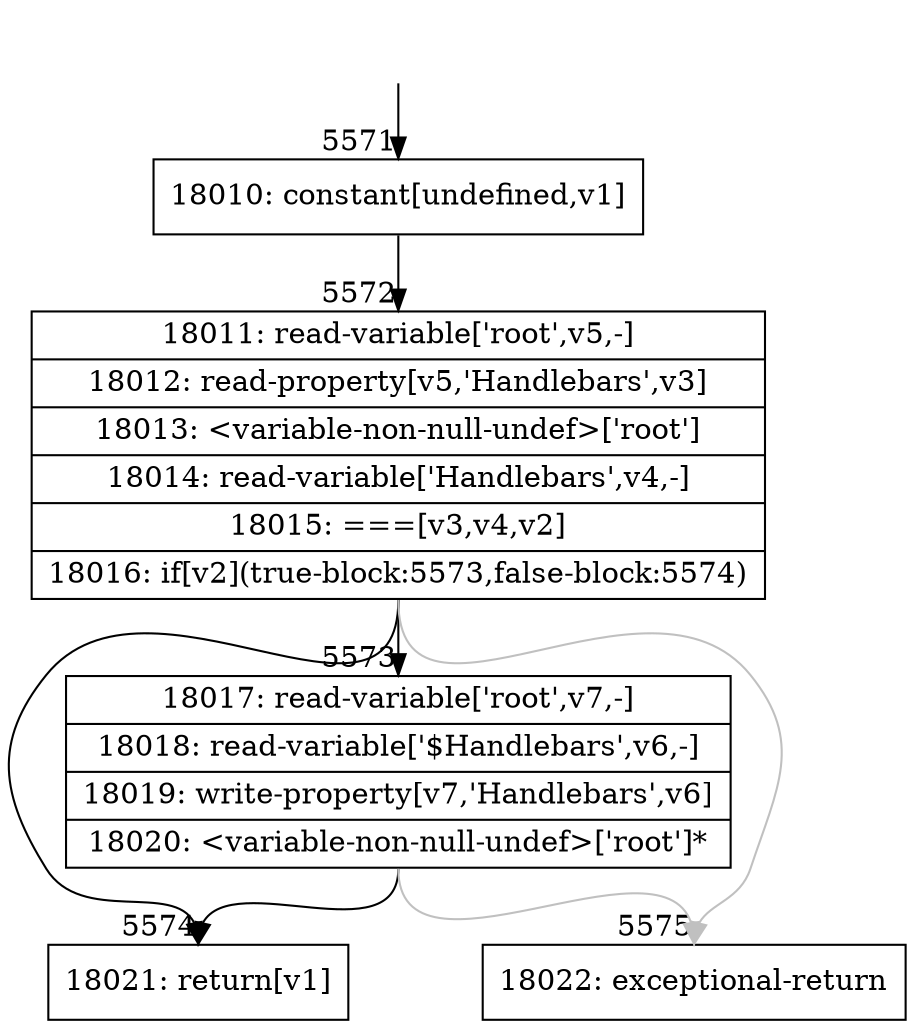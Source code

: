 digraph {
rankdir="TD"
BB_entry270[shape=none,label=""];
BB_entry270 -> BB5571 [tailport=s, headport=n, headlabel="    5571"]
BB5571 [shape=record label="{18010: constant[undefined,v1]}" ] 
BB5571 -> BB5572 [tailport=s, headport=n, headlabel="      5572"]
BB5572 [shape=record label="{18011: read-variable['root',v5,-]|18012: read-property[v5,'Handlebars',v3]|18013: \<variable-non-null-undef\>['root']|18014: read-variable['Handlebars',v4,-]|18015: ===[v3,v4,v2]|18016: if[v2](true-block:5573,false-block:5574)}" ] 
BB5572 -> BB5573 [tailport=s, headport=n, headlabel="      5573"]
BB5572 -> BB5574 [tailport=s, headport=n, headlabel="      5574"]
BB5572 -> BB5575 [tailport=s, headport=n, color=gray, headlabel="      5575"]
BB5573 [shape=record label="{18017: read-variable['root',v7,-]|18018: read-variable['$Handlebars',v6,-]|18019: write-property[v7,'Handlebars',v6]|18020: \<variable-non-null-undef\>['root']*}" ] 
BB5573 -> BB5574 [tailport=s, headport=n]
BB5573 -> BB5575 [tailport=s, headport=n, color=gray]
BB5574 [shape=record label="{18021: return[v1]}" ] 
BB5575 [shape=record label="{18022: exceptional-return}" ] 
//#$~ 3735
}

